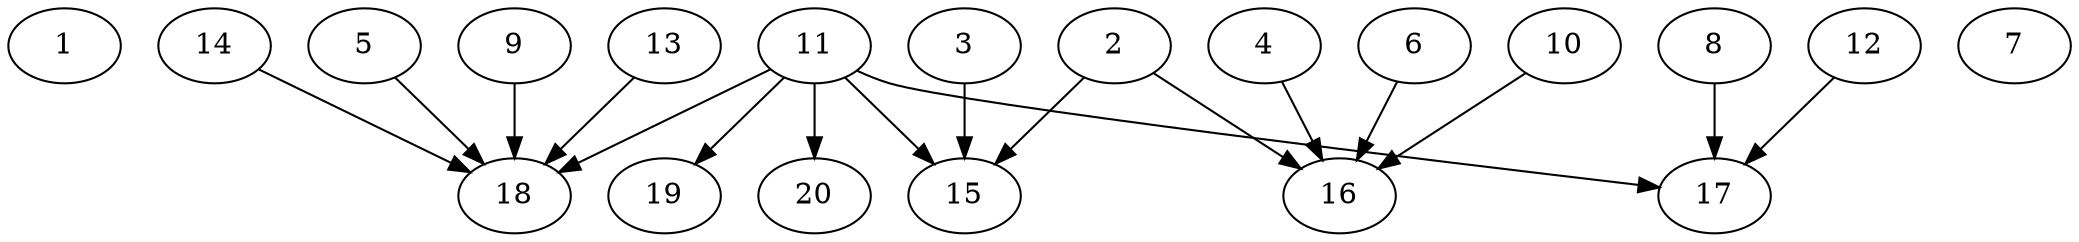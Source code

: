 // DAG automatically generated by daggen at Sat Jul 27 15:39:05 2019
// ./daggen --dot -n 20 --ccr 0.3 --fat 0.8 --regular 0.5 --density 0.4 --mindata 5242880 --maxdata 52428800 
digraph G {
  1 [size="64590507", alpha="0.01", expect_size="19377152"] 
  2 [size="60914347", alpha="0.04", expect_size="18274304"] 
  2 -> 15 [size ="18274304"]
  2 -> 16 [size ="18274304"]
  3 [size="101956267", alpha="0.04", expect_size="30586880"] 
  3 -> 15 [size ="30586880"]
  4 [size="107762347", alpha="0.19", expect_size="32328704"] 
  4 -> 16 [size ="32328704"]
  5 [size="126887253", alpha="0.05", expect_size="38066176"] 
  5 -> 18 [size ="38066176"]
  6 [size="90760533", alpha="0.09", expect_size="27228160"] 
  6 -> 16 [size ="27228160"]
  7 [size="159771307", alpha="0.09", expect_size="47931392"] 
  8 [size="129641813", alpha="0.18", expect_size="38892544"] 
  8 -> 17 [size ="38892544"]
  9 [size="127580160", alpha="0.10", expect_size="38274048"] 
  9 -> 18 [size ="38274048"]
  10 [size="132348587", alpha="0.09", expect_size="39704576"] 
  10 -> 16 [size ="39704576"]
  11 [size="94986240", alpha="0.03", expect_size="28495872"] 
  11 -> 15 [size ="28495872"]
  11 -> 17 [size ="28495872"]
  11 -> 18 [size ="28495872"]
  11 -> 19 [size ="28495872"]
  11 -> 20 [size ="28495872"]
  12 [size="102587733", alpha="0.12", expect_size="30776320"] 
  12 -> 17 [size ="30776320"]
  13 [size="136506027", alpha="0.19", expect_size="40951808"] 
  13 -> 18 [size ="40951808"]
  14 [size="171653120", alpha="0.19", expect_size="51495936"] 
  14 -> 18 [size ="51495936"]
  15 [size="164945920", alpha="0.12", expect_size="49483776"] 
  16 [size="47069867", alpha="0.09", expect_size="14120960"] 
  17 [size="116776960", alpha="0.02", expect_size="35033088"] 
  18 [size="31092053", alpha="0.19", expect_size="9327616"] 
  19 [size="172844373", alpha="0.03", expect_size="51853312"] 
  20 [size="96000000", alpha="0.04", expect_size="28800000"] 
}
